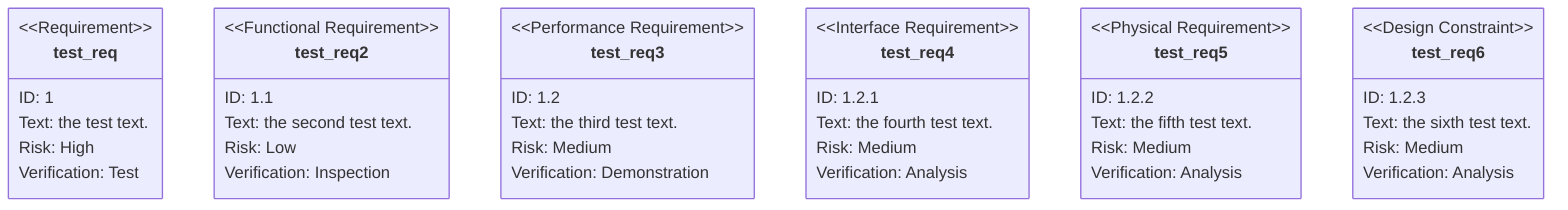 %% SYNTAX TEST "source.mermaid" "requirement diagram test"

requirementDiagram
%% <------------------ keyword.control.mermaid
    %% a comment
%%  ^^^^^^^^^^^^ comment
    requirement test_req {
%%  ^^^^^^^^^^^ keyword.control.mermaid
%%              ^^^^^^^^ variable
%%                       ^ keyword.control.mermaid
        id: 1
%%      ^^^ keyword.control.mermaid
%%          ^ variable
        text: the test text.
%%      ^^^^^ keyword.control.mermaid
%%            ^^^^^^^^^^^^^^ string
        risk: high
%%      ^^^^^ keyword.control.mermaid
%%            ^^^^ keyword.control.mermaid
        verifymethod: test
%%      ^^^^^^^^^^^^^ keyword.control.mermaid
%%                    ^^^^ keyword.control.mermaid
    }
%%  ^ keyword.control.mermaid

    functionalRequirement test_req2 {
%%  ^^^^^^^^^^^^^^^^^^^^^ keyword.control.mermaid
%%                        ^^^^^^^^^ variable
%%                                  ^ keyword.control.mermaid
        id: 1.1
%%      ^^^ keyword.control.mermaid
%%          ^^^ variable
        text: the second test text.
%%      ^^^^^ keyword.control.mermaid
%%            ^^^^^^^^^^^^^^^^^^^^^ string
        risk: low
%%      ^^^^^ keyword.control.mermaid
%%            ^^^ keyword.control.mermaid
        verifymethod: inspection
%%      ^^^^^^^^^^^^^ keyword.control.mermaid
%%                    ^^^^^^^^^^ keyword.control.mermaid
    }
%%  ^ keyword.control.mermaid

    performanceRequirement test_req3 {
%%  ^^^^^^^^^^^^^^^^^^^^^^ keyword.control.mermaid
%%                         ^^^^^^^^^ variable
%%                                   ^ keyword.control.mermaid
        id: 1.2
%%      ^^^ keyword.control.mermaid
%%          ^^^ variable
        text: the third test text.
%%      ^^^^^ keyword.control.mermaid
%%            ^^^^^^^^^^^^^^^^^^^^ string
        risk: medium
%%      ^^^^^ keyword.control.mermaid
%%            ^^^^^^ keyword.control.mermaid
        verifymethod: demonstration
%%      ^^^^^^^^^^^^^ keyword.control.mermaid
%%                    ^^^^^^^^^^^^^ keyword.control.mermaid
    }
%%  ^ keyword.control.mermaid

    interfaceRequirement test_req4 {
%%  ^^^^^^^^^^^^^^^^^^^^ keyword.control.mermaid
%%                       ^^^^^^^^^ variable
%%                                 ^ keyword.control.mermaid
        id: 1.2.1
%%      ^^^ keyword.control.mermaid
%%          ^^^^^ variable
        text: the fourth test text.
%%      ^^^^^ keyword.control.mermaid
%%            ^^^^^^^^^^^^^^^^^^^^^ string
        risk: medium
%%      ^^^^^ keyword.control.mermaid
%%            ^^^^^^ keyword.control.mermaid
        verifymethod: analysis
%%      ^^^^^^^^^^^^^ keyword.control.mermaid
%%                    ^^^^^^^^ keyword.control.mermaid
    }
%%  ^ keyword.control.mermaid

    physicalRequirement test_req5 {
%%  ^^^^^^^^^^^^^^^^^^^ keyword.control.mermaid
%%                      ^^^^^^^^^ variable
%%                                ^ keyword.control.mermaid
        id: 1.2.2
%%      ^^^ keyword.control.mermaid
%%          ^^^^^ variable
        text: the fifth test text.
%%      ^^^^^ keyword.control.mermaid
%%            ^^^^^^^^^^^^^^^^^^^^ string
        risk: medium
%%      ^^^^^ keyword.control.mermaid
%%            ^^^^^^ keyword.control.mermaid
        verifymethod: analysis
%%      ^^^^^^^^^^^^^ keyword.control.mermaid
%%                    ^^^^^^^^ keyword.control.mermaid
    }
%%  ^ keyword.control.mermaid

    designConstraint test_req6 {
%%  ^^^^^^^^^^^^^^^^ keyword.control.mermaid
%%                   ^^^^^^^^^ variable
%%                             ^ keyword.control.mermaid
        id: 1.2.3
%%      ^^^ keyword.control.mermaid
%%          ^^^^^ variable
        text: the sixth test text.
%%      ^^^^^ keyword.control.mermaid
%%            ^^^^^^^^^^^^^^^^^^^^ string
        risk: medium
%%      ^^^^^ keyword.control.mermaid
%%            ^^^^^^ keyword.control.mermaid
        verifymethod: analysis
%%      ^^^^^^^^^^^^^ keyword.control.mermaid
%%                    ^^^^^^^^ keyword.control.mermaid
    }
%%  ^ keyword.control.mermaid
